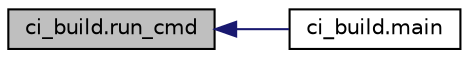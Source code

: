 digraph "ci_build.run_cmd"
{
  edge [fontname="Helvetica",fontsize="10",labelfontname="Helvetica",labelfontsize="10"];
  node [fontname="Helvetica",fontsize="10",shape=record];
  rankdir="LR";
  Node22 [label="ci_build.run_cmd",height=0.2,width=0.4,color="black", fillcolor="grey75", style="filled", fontcolor="black"];
  Node22 -> Node23 [dir="back",color="midnightblue",fontsize="10",style="solid",fontname="Helvetica"];
  Node23 [label="ci_build.main",height=0.2,width=0.4,color="black", fillcolor="white", style="filled",URL="$namespaceci__build.html#a13eee9a40af248919a1ecdbd4ff144d4"];
}
